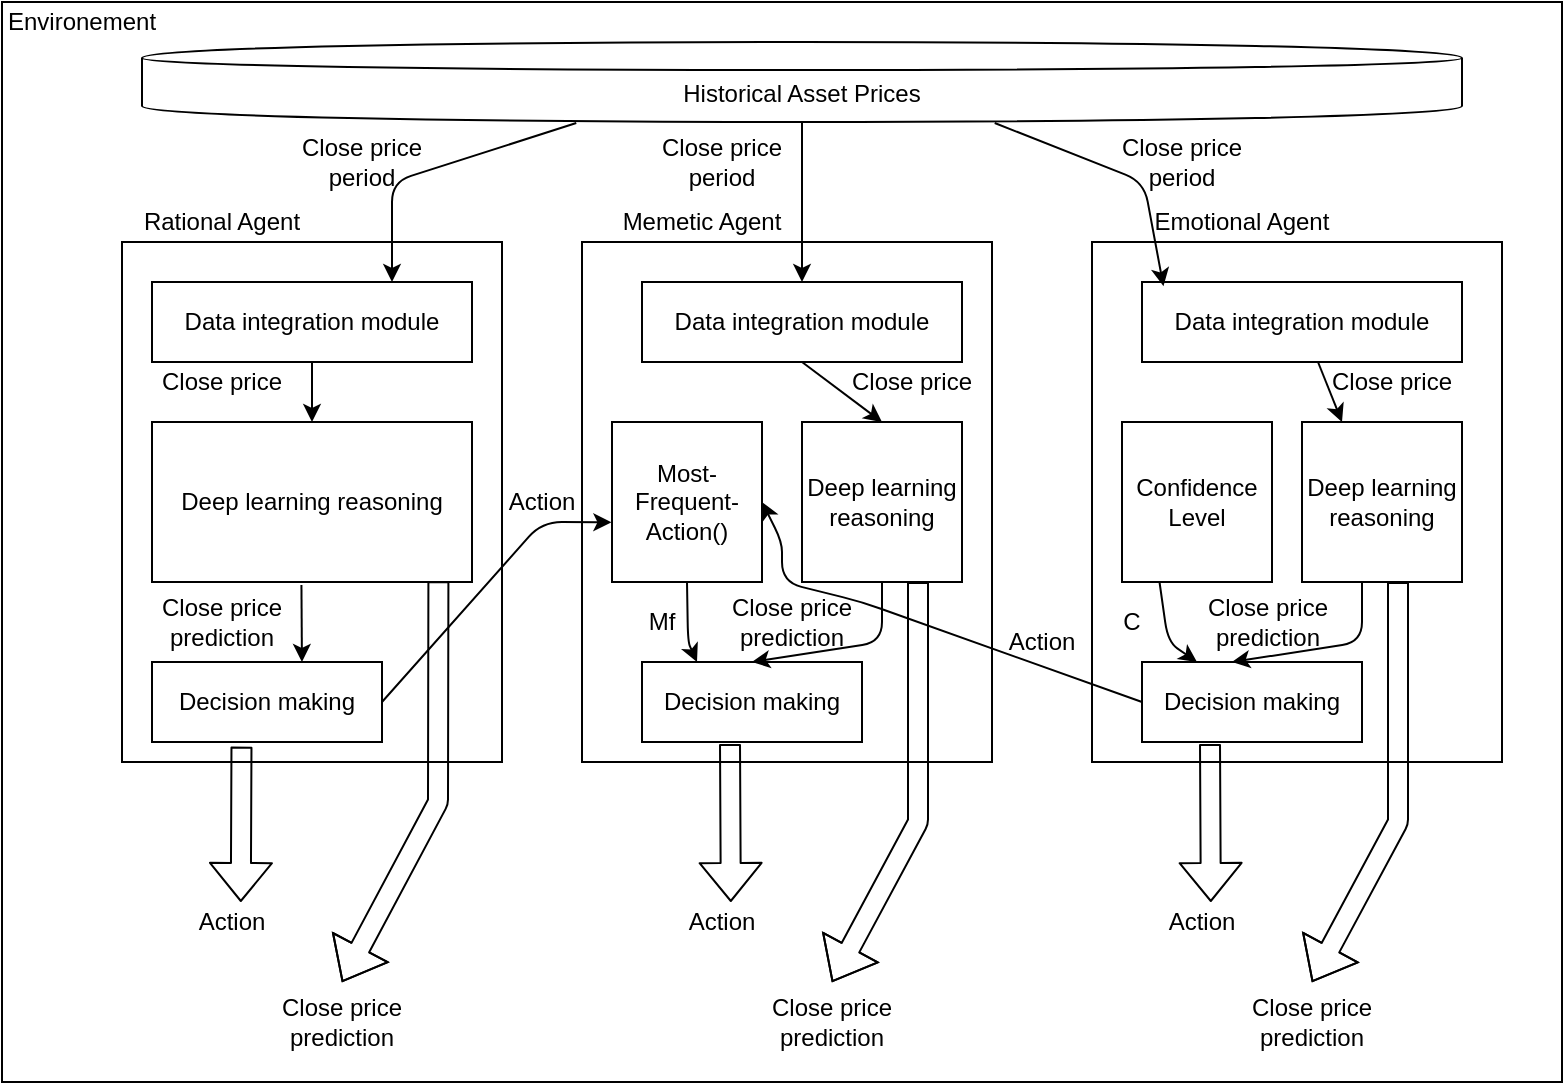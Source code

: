 <mxfile version="14.2.4" type="device"><diagram id="JOFS7-M5eH45DQob6rd0" name="Page-1"><mxGraphModel dx="920" dy="514" grid="1" gridSize="10" guides="1" tooltips="1" connect="1" arrows="1" fold="1" page="1" pageScale="1" pageWidth="850" pageHeight="1100" math="0" shadow="0"><root><mxCell id="0"/><mxCell id="1" parent="0"/><mxCell id="S1Z1I05CnJoMcUrR3noz-16" value="" style="rounded=0;whiteSpace=wrap;html=1;fillColor=none;" parent="1" vertex="1"><mxGeometry x="30" y="80" width="780" height="540" as="geometry"/></mxCell><mxCell id="S1Z1I05CnJoMcUrR3noz-17" value="Environement" style="text;html=1;strokeColor=none;fillColor=none;align=center;verticalAlign=middle;whiteSpace=wrap;rounded=0;" parent="1" vertex="1"><mxGeometry x="50" y="80" width="40" height="20" as="geometry"/></mxCell><mxCell id="S1Z1I05CnJoMcUrR3noz-18" value="" style="rounded=0;whiteSpace=wrap;html=1;fillColor=none;" parent="1" vertex="1"><mxGeometry x="90" y="200" width="190" height="260" as="geometry"/></mxCell><mxCell id="S1Z1I05CnJoMcUrR3noz-19" value="Historical Asset Prices" style="shape=cylinder;whiteSpace=wrap;html=1;boundedLbl=1;backgroundOutline=1;fillColor=none;" parent="1" vertex="1"><mxGeometry x="100" y="100" width="660" height="40" as="geometry"/></mxCell><mxCell id="S1Z1I05CnJoMcUrR3noz-20" value="Data integration module" style="rounded=0;whiteSpace=wrap;html=1;fillColor=none;" parent="1" vertex="1"><mxGeometry x="105" y="220" width="160" height="40" as="geometry"/></mxCell><mxCell id="S1Z1I05CnJoMcUrR3noz-23" value="Deep learning reasoning" style="rounded=0;whiteSpace=wrap;html=1;fillColor=none;" parent="1" vertex="1"><mxGeometry x="105" y="290" width="160" height="80" as="geometry"/></mxCell><mxCell id="S1Z1I05CnJoMcUrR3noz-26" value="Decision making" style="rounded=0;whiteSpace=wrap;html=1;fillColor=none;" parent="1" vertex="1"><mxGeometry x="105" y="410" width="115" height="40" as="geometry"/></mxCell><mxCell id="S1Z1I05CnJoMcUrR3noz-32" value="Close price prediction" style="text;html=1;strokeColor=none;fillColor=none;align=center;verticalAlign=middle;whiteSpace=wrap;rounded=0;" parent="1" vertex="1"><mxGeometry x="160" y="570" width="80" height="40" as="geometry"/></mxCell><mxCell id="S1Z1I05CnJoMcUrR3noz-35" value="Rational Agent&lt;span style=&quot;color: rgba(0 , 0 , 0 , 0) ; font-family: monospace ; font-size: 0px&quot;&gt;%3CmxGraphModel%3E%3Croot%3E%3CmxCell%20id%3D%220%22%2F%3E%3CmxCell%20id%3D%221%22%20parent%3D%220%22%2F%3E%3CmxCell%20id%3D%222%22%20value%3D%22Close%20price%20prediction%22%20style%3D%22text%3Bhtml%3D1%3BstrokeColor%3Dnone%3BfillColor%3Dnone%3Balign%3Dcenter%3BverticalAlign%3Dmiddle%3BwhiteSpace%3Dwrap%3Brounded%3D0%3B%22%20vertex%3D%221%22%20parent%3D%221%22%3E%3CmxGeometry%20x%3D%22160%22%20y%3D%22440%22%20width%3D%2280%22%20height%3D%2240%22%20as%3D%22geometry%22%2F%3E%3C%2FmxCell%3E%3C%2Froot%3E%3C%2FmxGraphModel%3E&lt;/span&gt;&lt;span style=&quot;color: rgba(0 , 0 , 0 , 0) ; font-family: monospace ; font-size: 0px&quot;&gt;%3CmxGraphModel%3E%3Croot%3E%3CmxCell%20id%3D%220%22%2F%3E%3CmxCell%20id%3D%221%22%20parent%3D%220%22%2F%3E%3CmxCell%20id%3D%222%22%20value%3D%22Close%20price%20prediction%22%20style%3D%22text%3Bhtml%3D1%3BstrokeColor%3Dnone%3BfillColor%3Dnone%3Balign%3Dcenter%3BverticalAlign%3Dmiddle%3BwhiteSpace%3Dwrap%3Brounded%3D0%3B%22%20vertex%3D%221%22%20parent%3D%221%22%3E%3CmxGeometry%20x%3D%22160%22%20y%3D%22440%22%20width%3D%2280%22%20height%3D%2240%22%20as%3D%22geometry%22%2F%3E%3C%2FmxCell%3E%3C%2Froot%3E%3C%2FmxGraphModel%3E&lt;/span&gt;" style="text;html=1;strokeColor=none;fillColor=none;align=center;verticalAlign=middle;whiteSpace=wrap;rounded=0;" parent="1" vertex="1"><mxGeometry x="90" y="180" width="100" height="20" as="geometry"/></mxCell><mxCell id="S1Z1I05CnJoMcUrR3noz-36" value="Emotional Agent&lt;span style=&quot;color: rgba(0 , 0 , 0 , 0) ; font-family: monospace ; font-size: 0px&quot;&gt;%3CmxGraphModel%3E%3Croot%3E%3CmxCell%20id%3D%220%22%2F%3E%3CmxCell%20id%3D%221%22%20parent%3D%220%22%2F%3E%3CmxCell%20id%3D%222%22%20value%3D%22Close%20price%20prediction%22%20style%3D%22text%3Bhtml%3D1%3BstrokeColor%3Dnone%3BfillColor%3Dnone%3Balign%3Dcenter%3BverticalAlign%3Dmiddle%3BwhiteSpace%3Dwrap%3Brounded%3D0%3B%22%20vertex%3D%221%22%20parent%3D%221%22%3E%3CmxGeometry%20x%3D%22160%22%20y%3D%22440%22%20width%3D%2280%22%20height%3D%2240%22%20as%3D%22geometry%22%2F%3E%3C%2FmxCell%3E%3C%2Froot%3E%3C%2FmxGraphModel%3E&lt;/span&gt;&lt;span style=&quot;color: rgba(0 , 0 , 0 , 0) ; font-family: monospace ; font-size: 0px&quot;&gt;%3CmxGraphModel%3E%3Croot%3E%3CmxCell%20id%3D%220%22%2F%3E%3CmxCell%20id%3D%221%22%20parent%3D%220%22%2F%3E%3CmxCell%20id%3D%222%22%20value%3D%22Close%20price%20prediction%22%20style%3D%22text%3Bhtml%3D1%3BstrokeColor%3Dnone%3BfillColor%3Dnone%3Balign%3Dcenter%3BverticalAlign%3Dmiddle%3BwhiteSpace%3Dwrap%3Brounded%3D0%3B%22%20vertex%3D%221%22%20parent%3D%221%22%3E%3CmxGeometry%20x%3D%22160%22%20y%3D%22440%22%20width%3D%2280%22%20height%3D%2240%22%20as%3D%22geometry%22%2F%3E%3C%2FmxCell%3E%3C%2Froot%3E%3C%2FmxGraphModel%3E&lt;/span&gt;" style="text;html=1;strokeColor=none;fillColor=none;align=center;verticalAlign=middle;whiteSpace=wrap;rounded=0;" parent="1" vertex="1"><mxGeometry x="600" y="180" width="100" height="20" as="geometry"/></mxCell><mxCell id="S1Z1I05CnJoMcUrR3noz-37" value="Memetic Agent&lt;span style=&quot;color: rgba(0 , 0 , 0 , 0) ; font-family: monospace ; font-size: 0px&quot;&gt;%3CmxGraphModel%3E%3Croot%3E%3CmxCell%20id%3D%220%22%2F%3E%3CmxCell%20id%3D%221%22%20parent%3D%220%22%2F%3E%3CmxCell%20id%3D%222%22%20value%3D%22Close%20price%20prediction%22%20style%3D%22text%3Bhtml%3D1%3BstrokeColor%3Dnone%3BfillColor%3Dnone%3Balign%3Dcenter%3BverticalAlign%3Dmiddle%3BwhiteSpace%3Dwrap%3Brounded%3D0%3B%22%20vertex%3D%221%22%20parent%3D%221%22%3E%3CmxGeometry%20x%3D%22160%22%20y%3D%22440%22%20width%3D%2280%22%20height%3D%2240%22%20as%3D%22geometry%22%2F%3E%3C%2FmxCell%3E%3C%2Froot%3E%3C%2FmxGraphModel%3E&lt;/span&gt;&lt;span style=&quot;color: rgba(0 , 0 , 0 , 0) ; font-family: monospace ; font-size: 0px&quot;&gt;%3CmxGraphModel%3E%3Croot%3E%3CmxCell%20id%3D%220%22%2F%3E%3CmxCell%20id%3D%221%22%20parent%3D%220%22%2F%3E%3CmxCell%20id%3D%222%22%20value%3D%22Close%20price%20prediction%22%20style%3D%22text%3Bhtml%3D1%3BstrokeColor%3Dnone%3BfillColor%3Dnone%3Balign%3Dcenter%3BverticalAlign%3Dmiddle%3BwhiteSpace%3Dwrap%3Brounded%3D0%3B%22%20vertex%3D%221%22%20parent%3D%221%22%3E%3CmxGeometry%20x%3D%22160%22%20y%3D%22440%22%20width%3D%2280%22%20height%3D%2240%22%20as%3D%22geometry%22%2F%3E%3C%2FmxCell%3E%3C%2Froot%3E%3C%2FmxGraphModel%3E&lt;/span&gt;" style="text;html=1;strokeColor=none;fillColor=none;align=center;verticalAlign=middle;whiteSpace=wrap;rounded=0;" parent="1" vertex="1"><mxGeometry x="330" y="180" width="100" height="20" as="geometry"/></mxCell><mxCell id="S1Z1I05CnJoMcUrR3noz-38" value="" style="endArrow=classic;html=1;entryX=0.75;entryY=0;entryDx=0;entryDy=0;exitX=0.329;exitY=1.013;exitDx=0;exitDy=0;exitPerimeter=0;" parent="1" source="S1Z1I05CnJoMcUrR3noz-19" target="S1Z1I05CnJoMcUrR3noz-20" edge="1"><mxGeometry width="50" height="50" relative="1" as="geometry"><mxPoint x="270" y="200" as="sourcePoint"/><mxPoint x="320" y="150" as="targetPoint"/><Array as="points"><mxPoint x="225" y="170"/></Array></mxGeometry></mxCell><mxCell id="S1Z1I05CnJoMcUrR3noz-42" value="Action" style="text;html=1;strokeColor=none;fillColor=none;align=center;verticalAlign=middle;whiteSpace=wrap;rounded=0;" parent="1" vertex="1"><mxGeometry x="260" y="320" width="80" height="20" as="geometry"/></mxCell><mxCell id="S1Z1I05CnJoMcUrR3noz-43" value="" style="endArrow=classic;html=1;entryX=0.067;entryY=0.052;entryDx=0;entryDy=0;exitX=0.646;exitY=1.013;exitDx=0;exitDy=0;exitPerimeter=0;entryPerimeter=0;" parent="1" source="S1Z1I05CnJoMcUrR3noz-19" target="0lbOImci7mYjgu34a4-t-32" edge="1"><mxGeometry width="50" height="50" relative="1" as="geometry"><mxPoint x="590" y="170" as="sourcePoint"/><mxPoint x="600" y="200" as="targetPoint"/><Array as="points"><mxPoint x="601" y="170"/></Array></mxGeometry></mxCell><mxCell id="S1Z1I05CnJoMcUrR3noz-44" value="" style="endArrow=classic;html=1;entryX=0.5;entryY=0;entryDx=0;entryDy=0;" parent="1" target="0lbOImci7mYjgu34a4-t-5" edge="1"><mxGeometry width="50" height="50" relative="1" as="geometry"><mxPoint x="430" y="140" as="sourcePoint"/><mxPoint x="480" y="200" as="targetPoint"/></mxGeometry></mxCell><mxCell id="S1Z1I05CnJoMcUrR3noz-45" value="" style="shape=flexArrow;endArrow=classic;html=1;exitX=0.389;exitY=1.058;exitDx=0;exitDy=0;exitPerimeter=0;" parent="1" edge="1" source="S1Z1I05CnJoMcUrR3noz-26"><mxGeometry width="50" height="50" relative="1" as="geometry"><mxPoint x="149.41" y="460" as="sourcePoint"/><mxPoint x="149.41" y="530" as="targetPoint"/></mxGeometry></mxCell><mxCell id="S1Z1I05CnJoMcUrR3noz-46" value="Action" style="text;html=1;strokeColor=none;fillColor=none;align=center;verticalAlign=middle;whiteSpace=wrap;rounded=0;" parent="1" vertex="1"><mxGeometry x="105" y="530" width="80" height="20" as="geometry"/></mxCell><mxCell id="5S0WQ-uQn-I4DvYjimxo-1" value="" style="endArrow=classic;html=1;exitX=1;exitY=0.5;exitDx=0;exitDy=0;entryX=-0.004;entryY=0.627;entryDx=0;entryDy=0;entryPerimeter=0;" parent="1" edge="1" target="0lbOImci7mYjgu34a4-t-28" source="S1Z1I05CnJoMcUrR3noz-26"><mxGeometry width="50" height="50" relative="1" as="geometry"><mxPoint x="280" y="340" as="sourcePoint"/><mxPoint x="360" y="340" as="targetPoint"/><Array as="points"><mxPoint x="300" y="340"/></Array></mxGeometry></mxCell><mxCell id="0lbOImci7mYjgu34a4-t-3" value="" style="shape=flexArrow;endArrow=classic;html=1;exitX=0.895;exitY=0.995;exitDx=0;exitDy=0;entryX=0.5;entryY=0;entryDx=0;entryDy=0;exitPerimeter=0;" edge="1" parent="1" source="S1Z1I05CnJoMcUrR3noz-23" target="S1Z1I05CnJoMcUrR3noz-32"><mxGeometry width="50" height="50" relative="1" as="geometry"><mxPoint x="199.41" y="460" as="sourcePoint"/><mxPoint x="199.41" y="530" as="targetPoint"/><Array as="points"><mxPoint x="248" y="480"/></Array></mxGeometry></mxCell><mxCell id="0lbOImci7mYjgu34a4-t-4" value="" style="rounded=0;whiteSpace=wrap;html=1;fillColor=none;" vertex="1" parent="1"><mxGeometry x="320" y="200" width="205" height="260" as="geometry"/></mxCell><mxCell id="0lbOImci7mYjgu34a4-t-5" value="Data integration module" style="rounded=0;whiteSpace=wrap;html=1;fillColor=none;" vertex="1" parent="1"><mxGeometry x="350" y="220" width="160" height="40" as="geometry"/></mxCell><mxCell id="0lbOImci7mYjgu34a4-t-6" value="Deep learning reasoning" style="rounded=0;whiteSpace=wrap;html=1;fillColor=none;" vertex="1" parent="1"><mxGeometry x="430" y="290" width="80" height="80" as="geometry"/></mxCell><mxCell id="0lbOImci7mYjgu34a4-t-7" value="Decision making" style="rounded=0;whiteSpace=wrap;html=1;fillColor=none;" vertex="1" parent="1"><mxGeometry x="350" y="410" width="110" height="40" as="geometry"/></mxCell><mxCell id="0lbOImci7mYjgu34a4-t-8" value="Close price prediction" style="text;html=1;strokeColor=none;fillColor=none;align=center;verticalAlign=middle;whiteSpace=wrap;rounded=0;" vertex="1" parent="1"><mxGeometry x="405" y="570" width="80" height="40" as="geometry"/></mxCell><mxCell id="0lbOImci7mYjgu34a4-t-9" value="" style="shape=flexArrow;endArrow=classic;html=1;" edge="1" parent="1"><mxGeometry width="50" height="50" relative="1" as="geometry"><mxPoint x="394" y="451" as="sourcePoint"/><mxPoint x="394.41" y="530" as="targetPoint"/></mxGeometry></mxCell><mxCell id="0lbOImci7mYjgu34a4-t-10" value="Action" style="text;html=1;strokeColor=none;fillColor=none;align=center;verticalAlign=middle;whiteSpace=wrap;rounded=0;" vertex="1" parent="1"><mxGeometry x="350" y="530" width="80" height="20" as="geometry"/></mxCell><mxCell id="0lbOImci7mYjgu34a4-t-11" value="" style="shape=flexArrow;endArrow=classic;html=1;entryX=0.5;entryY=0;entryDx=0;entryDy=0;" edge="1" parent="1" target="0lbOImci7mYjgu34a4-t-8"><mxGeometry width="50" height="50" relative="1" as="geometry"><mxPoint x="488" y="370" as="sourcePoint"/><mxPoint x="444.41" y="530" as="targetPoint"/><Array as="points"><mxPoint x="488" y="490"/></Array></mxGeometry></mxCell><mxCell id="0lbOImci7mYjgu34a4-t-12" value="" style="endArrow=classic;html=1;exitX=0.5;exitY=1;exitDx=0;exitDy=0;entryX=0.5;entryY=0;entryDx=0;entryDy=0;" edge="1" parent="1" source="S1Z1I05CnJoMcUrR3noz-20" target="S1Z1I05CnJoMcUrR3noz-23"><mxGeometry width="50" height="50" relative="1" as="geometry"><mxPoint x="180" y="300" as="sourcePoint"/><mxPoint x="230" y="250" as="targetPoint"/></mxGeometry></mxCell><mxCell id="0lbOImci7mYjgu34a4-t-14" value="" style="endArrow=classic;html=1;exitX=0.5;exitY=1;exitDx=0;exitDy=0;entryX=0.5;entryY=0;entryDx=0;entryDy=0;" edge="1" parent="1" source="0lbOImci7mYjgu34a4-t-5" target="0lbOImci7mYjgu34a4-t-6"><mxGeometry width="50" height="50" relative="1" as="geometry"><mxPoint x="205" y="280" as="sourcePoint"/><mxPoint x="205" y="310" as="targetPoint"/></mxGeometry></mxCell><mxCell id="0lbOImci7mYjgu34a4-t-15" value="" style="endArrow=classic;html=1;exitX=0.5;exitY=1;exitDx=0;exitDy=0;entryX=0.5;entryY=0;entryDx=0;entryDy=0;" edge="1" parent="1" source="0lbOImci7mYjgu34a4-t-6" target="0lbOImci7mYjgu34a4-t-7"><mxGeometry width="50" height="50" relative="1" as="geometry"><mxPoint x="215" y="290" as="sourcePoint"/><mxPoint x="215" y="320" as="targetPoint"/><Array as="points"><mxPoint x="470" y="400"/></Array></mxGeometry></mxCell><mxCell id="0lbOImci7mYjgu34a4-t-18" value="Close price&lt;br&gt;period" style="text;html=1;strokeColor=none;fillColor=none;align=center;verticalAlign=middle;whiteSpace=wrap;rounded=0;" vertex="1" parent="1"><mxGeometry x="160" y="150" width="100" height="20" as="geometry"/></mxCell><mxCell id="0lbOImci7mYjgu34a4-t-19" value="Close price&lt;br&gt;period" style="text;html=1;strokeColor=none;fillColor=none;align=center;verticalAlign=middle;whiteSpace=wrap;rounded=0;" vertex="1" parent="1"><mxGeometry x="340" y="150" width="100" height="20" as="geometry"/></mxCell><mxCell id="0lbOImci7mYjgu34a4-t-20" value="Close price&lt;br&gt;period" style="text;html=1;strokeColor=none;fillColor=none;align=center;verticalAlign=middle;whiteSpace=wrap;rounded=0;" vertex="1" parent="1"><mxGeometry x="570" y="150" width="100" height="20" as="geometry"/></mxCell><mxCell id="0lbOImci7mYjgu34a4-t-21" value="Close price" style="text;html=1;strokeColor=none;fillColor=none;align=center;verticalAlign=middle;whiteSpace=wrap;rounded=0;" vertex="1" parent="1"><mxGeometry x="90" y="260" width="100" height="20" as="geometry"/></mxCell><mxCell id="0lbOImci7mYjgu34a4-t-22" value="Close price" style="text;html=1;strokeColor=none;fillColor=none;align=center;verticalAlign=middle;whiteSpace=wrap;rounded=0;" vertex="1" parent="1"><mxGeometry x="435" y="260" width="100" height="20" as="geometry"/></mxCell><mxCell id="0lbOImci7mYjgu34a4-t-23" value="Close price&lt;br&gt;prediction" style="text;html=1;strokeColor=none;fillColor=none;align=center;verticalAlign=middle;whiteSpace=wrap;rounded=0;" vertex="1" parent="1"><mxGeometry x="90" y="380" width="100" height="20" as="geometry"/></mxCell><mxCell id="0lbOImci7mYjgu34a4-t-25" value="" style="endArrow=classic;html=1;exitX=0.467;exitY=1.019;exitDx=0;exitDy=0;entryX=0.652;entryY=0;entryDx=0;entryDy=0;exitPerimeter=0;entryPerimeter=0;" edge="1" parent="1" source="S1Z1I05CnJoMcUrR3noz-23" target="S1Z1I05CnJoMcUrR3noz-26"><mxGeometry width="50" height="50" relative="1" as="geometry"><mxPoint x="180" y="375" as="sourcePoint"/><mxPoint x="180" y="405" as="targetPoint"/></mxGeometry></mxCell><mxCell id="0lbOImci7mYjgu34a4-t-28" value="Most-Frequent-Action()" style="rounded=0;whiteSpace=wrap;html=1;fillColor=none;" vertex="1" parent="1"><mxGeometry x="335" y="290" width="75" height="80" as="geometry"/></mxCell><mxCell id="0lbOImci7mYjgu34a4-t-29" value="" style="endArrow=classic;html=1;entryX=0.25;entryY=0;entryDx=0;entryDy=0;exitX=0.5;exitY=1;exitDx=0;exitDy=0;" edge="1" parent="1" source="0lbOImci7mYjgu34a4-t-28" target="0lbOImci7mYjgu34a4-t-7"><mxGeometry width="50" height="50" relative="1" as="geometry"><mxPoint x="300" y="550" as="sourcePoint"/><mxPoint x="350" y="500" as="targetPoint"/><Array as="points"><mxPoint x="373" y="400"/></Array></mxGeometry></mxCell><mxCell id="0lbOImci7mYjgu34a4-t-30" value="Mf" style="text;html=1;strokeColor=none;fillColor=none;align=center;verticalAlign=middle;whiteSpace=wrap;rounded=0;" vertex="1" parent="1"><mxGeometry x="340" y="380" width="40" height="20" as="geometry"/></mxCell><mxCell id="0lbOImci7mYjgu34a4-t-31" value="" style="rounded=0;whiteSpace=wrap;html=1;fillColor=none;" vertex="1" parent="1"><mxGeometry x="575" y="200" width="205" height="260" as="geometry"/></mxCell><mxCell id="0lbOImci7mYjgu34a4-t-32" value="Data integration module" style="rounded=0;whiteSpace=wrap;html=1;fillColor=none;" vertex="1" parent="1"><mxGeometry x="600" y="220" width="160" height="40" as="geometry"/></mxCell><mxCell id="0lbOImci7mYjgu34a4-t-33" value="Deep learning reasoning" style="rounded=0;whiteSpace=wrap;html=1;fillColor=none;" vertex="1" parent="1"><mxGeometry x="680" y="290" width="80" height="80" as="geometry"/></mxCell><mxCell id="0lbOImci7mYjgu34a4-t-34" value="Decision making" style="rounded=0;whiteSpace=wrap;html=1;fillColor=none;" vertex="1" parent="1"><mxGeometry x="600" y="410" width="110" height="40" as="geometry"/></mxCell><mxCell id="0lbOImci7mYjgu34a4-t-35" value="Close price prediction" style="text;html=1;strokeColor=none;fillColor=none;align=center;verticalAlign=middle;whiteSpace=wrap;rounded=0;" vertex="1" parent="1"><mxGeometry x="645" y="570" width="80" height="40" as="geometry"/></mxCell><mxCell id="0lbOImci7mYjgu34a4-t-36" value="" style="shape=flexArrow;endArrow=classic;html=1;" edge="1" parent="1"><mxGeometry width="50" height="50" relative="1" as="geometry"><mxPoint x="634.0" y="451" as="sourcePoint"/><mxPoint x="634.41" y="530" as="targetPoint"/></mxGeometry></mxCell><mxCell id="0lbOImci7mYjgu34a4-t-37" value="Action" style="text;html=1;strokeColor=none;fillColor=none;align=center;verticalAlign=middle;whiteSpace=wrap;rounded=0;" vertex="1" parent="1"><mxGeometry x="590" y="530" width="80" height="20" as="geometry"/></mxCell><mxCell id="0lbOImci7mYjgu34a4-t-38" value="" style="shape=flexArrow;endArrow=classic;html=1;entryX=0.5;entryY=0;entryDx=0;entryDy=0;" edge="1" parent="1" target="0lbOImci7mYjgu34a4-t-35"><mxGeometry width="50" height="50" relative="1" as="geometry"><mxPoint x="728" y="370" as="sourcePoint"/><mxPoint x="684.41" y="530" as="targetPoint"/><Array as="points"><mxPoint x="728" y="490"/></Array></mxGeometry></mxCell><mxCell id="0lbOImci7mYjgu34a4-t-39" value="Close price" style="text;html=1;strokeColor=none;fillColor=none;align=center;verticalAlign=middle;whiteSpace=wrap;rounded=0;" vertex="1" parent="1"><mxGeometry x="675" y="260" width="100" height="20" as="geometry"/></mxCell><mxCell id="0lbOImci7mYjgu34a4-t-40" value="Close price&lt;br&gt;prediction" style="text;html=1;strokeColor=none;fillColor=none;align=center;verticalAlign=middle;whiteSpace=wrap;rounded=0;" vertex="1" parent="1"><mxGeometry x="612.5" y="380" width="100" height="20" as="geometry"/></mxCell><mxCell id="0lbOImci7mYjgu34a4-t-41" value="Confidence Level" style="rounded=0;whiteSpace=wrap;html=1;fillColor=none;" vertex="1" parent="1"><mxGeometry x="590" y="290" width="75" height="80" as="geometry"/></mxCell><mxCell id="0lbOImci7mYjgu34a4-t-42" value="" style="endArrow=classic;html=1;entryX=0.25;entryY=0;entryDx=0;entryDy=0;" edge="1" parent="1" source="0lbOImci7mYjgu34a4-t-32" target="0lbOImci7mYjgu34a4-t-33"><mxGeometry width="50" height="50" relative="1" as="geometry"><mxPoint x="680" y="290" as="sourcePoint"/><mxPoint x="730" y="240" as="targetPoint"/></mxGeometry></mxCell><mxCell id="0lbOImci7mYjgu34a4-t-43" value="" style="endArrow=classic;html=1;exitX=0.25;exitY=1;exitDx=0;exitDy=0;entryX=0.25;entryY=0;entryDx=0;entryDy=0;" edge="1" parent="1" source="0lbOImci7mYjgu34a4-t-41" target="0lbOImci7mYjgu34a4-t-34"><mxGeometry width="50" height="50" relative="1" as="geometry"><mxPoint x="590" y="420" as="sourcePoint"/><mxPoint x="640" y="370" as="targetPoint"/><Array as="points"><mxPoint x="613" y="400"/></Array></mxGeometry></mxCell><mxCell id="0lbOImci7mYjgu34a4-t-44" value="C" style="text;html=1;strokeColor=none;fillColor=none;align=center;verticalAlign=middle;whiteSpace=wrap;rounded=0;" vertex="1" parent="1"><mxGeometry x="575" y="380" width="40" height="20" as="geometry"/></mxCell><mxCell id="0lbOImci7mYjgu34a4-t-45" value="" style="endArrow=classic;html=1;exitX=0.5;exitY=1;exitDx=0;exitDy=0;entryX=0.5;entryY=0;entryDx=0;entryDy=0;" edge="1" parent="1"><mxGeometry width="50" height="50" relative="1" as="geometry"><mxPoint x="710" y="370" as="sourcePoint"/><mxPoint x="645" y="410" as="targetPoint"/><Array as="points"><mxPoint x="710" y="400"/></Array></mxGeometry></mxCell><mxCell id="0lbOImci7mYjgu34a4-t-46" value="Close price&lt;br&gt;prediction" style="text;html=1;strokeColor=none;fillColor=none;align=center;verticalAlign=middle;whiteSpace=wrap;rounded=0;" vertex="1" parent="1"><mxGeometry x="375" y="380" width="100" height="20" as="geometry"/></mxCell><mxCell id="0lbOImci7mYjgu34a4-t-47" value="" style="endArrow=classic;html=1;exitX=0;exitY=0.5;exitDx=0;exitDy=0;entryX=1;entryY=0.5;entryDx=0;entryDy=0;" edge="1" parent="1" source="0lbOImci7mYjgu34a4-t-34" target="0lbOImci7mYjgu34a4-t-28"><mxGeometry width="50" height="50" relative="1" as="geometry"><mxPoint x="540" y="450" as="sourcePoint"/><mxPoint x="590" y="400" as="targetPoint"/><Array as="points"><mxPoint x="460" y="380"/><mxPoint x="420" y="370"/><mxPoint x="420" y="350"/></Array></mxGeometry></mxCell><mxCell id="0lbOImci7mYjgu34a4-t-48" value="Action" style="text;html=1;strokeColor=none;fillColor=none;align=center;verticalAlign=middle;whiteSpace=wrap;rounded=0;" vertex="1" parent="1"><mxGeometry x="510" y="390" width="80" height="20" as="geometry"/></mxCell></root></mxGraphModel></diagram></mxfile>